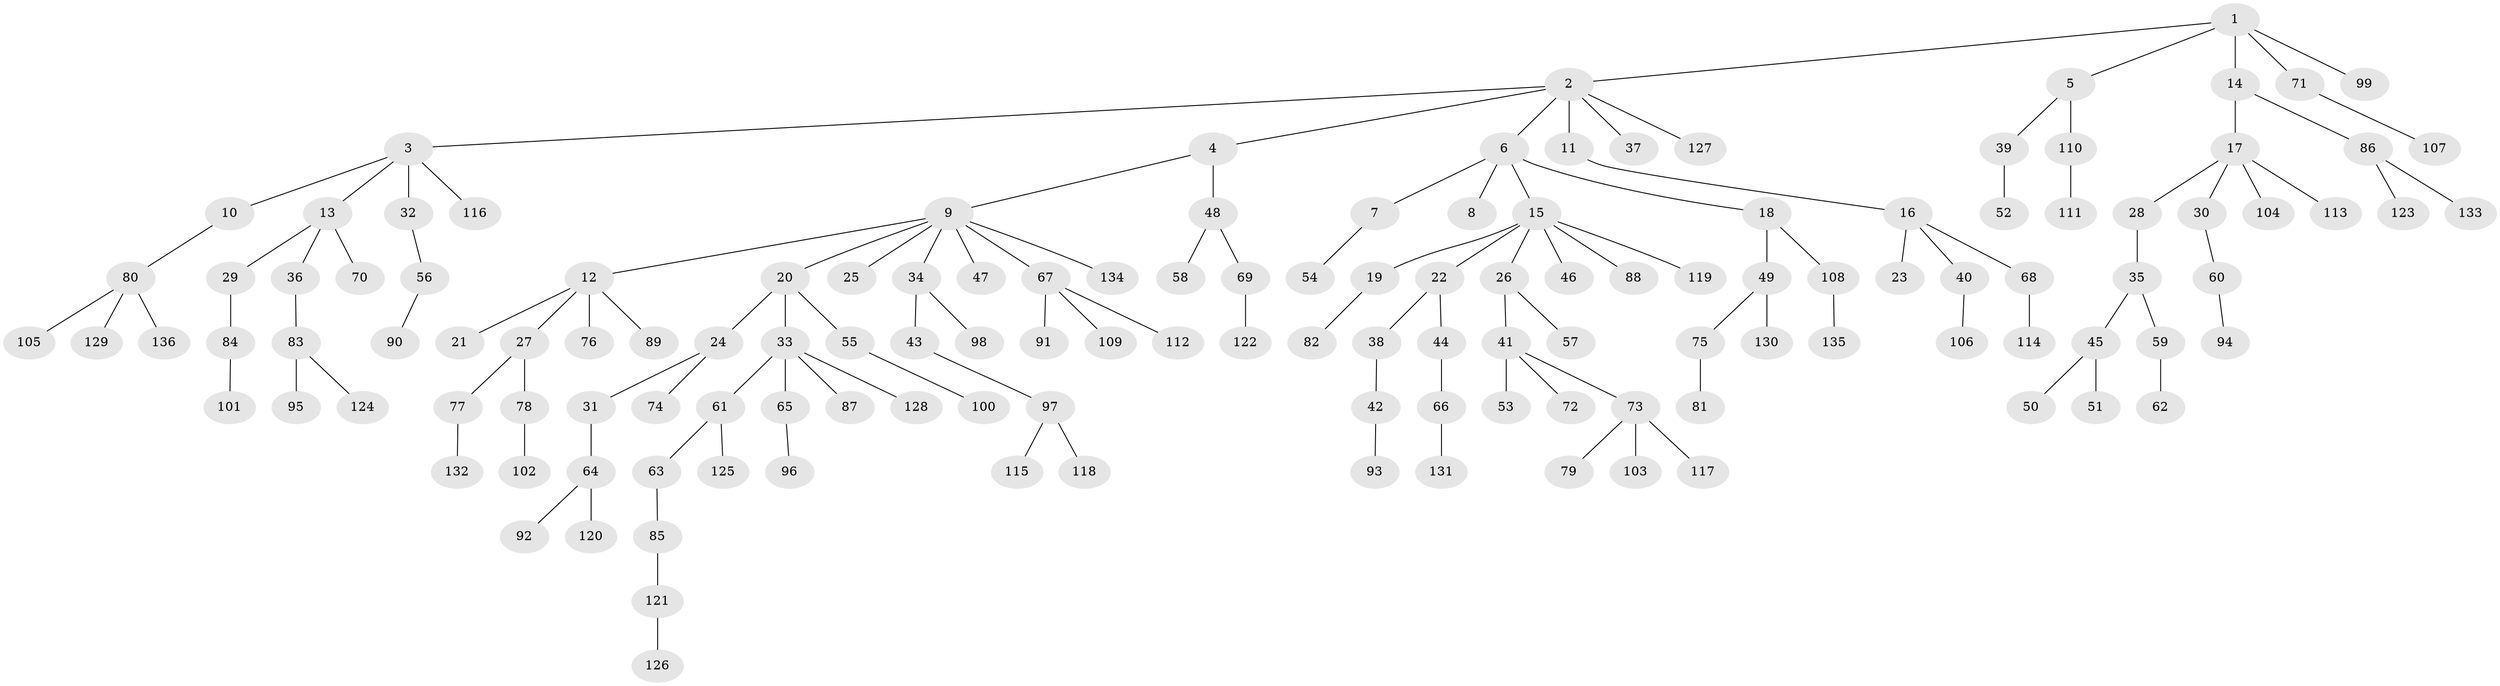 // Generated by graph-tools (version 1.1) at 2025/02/03/09/25 03:02:22]
// undirected, 136 vertices, 135 edges
graph export_dot {
graph [start="1"]
  node [color=gray90,style=filled];
  1;
  2;
  3;
  4;
  5;
  6;
  7;
  8;
  9;
  10;
  11;
  12;
  13;
  14;
  15;
  16;
  17;
  18;
  19;
  20;
  21;
  22;
  23;
  24;
  25;
  26;
  27;
  28;
  29;
  30;
  31;
  32;
  33;
  34;
  35;
  36;
  37;
  38;
  39;
  40;
  41;
  42;
  43;
  44;
  45;
  46;
  47;
  48;
  49;
  50;
  51;
  52;
  53;
  54;
  55;
  56;
  57;
  58;
  59;
  60;
  61;
  62;
  63;
  64;
  65;
  66;
  67;
  68;
  69;
  70;
  71;
  72;
  73;
  74;
  75;
  76;
  77;
  78;
  79;
  80;
  81;
  82;
  83;
  84;
  85;
  86;
  87;
  88;
  89;
  90;
  91;
  92;
  93;
  94;
  95;
  96;
  97;
  98;
  99;
  100;
  101;
  102;
  103;
  104;
  105;
  106;
  107;
  108;
  109;
  110;
  111;
  112;
  113;
  114;
  115;
  116;
  117;
  118;
  119;
  120;
  121;
  122;
  123;
  124;
  125;
  126;
  127;
  128;
  129;
  130;
  131;
  132;
  133;
  134;
  135;
  136;
  1 -- 2;
  1 -- 5;
  1 -- 14;
  1 -- 71;
  1 -- 99;
  2 -- 3;
  2 -- 4;
  2 -- 6;
  2 -- 11;
  2 -- 37;
  2 -- 127;
  3 -- 10;
  3 -- 13;
  3 -- 32;
  3 -- 116;
  4 -- 9;
  4 -- 48;
  5 -- 39;
  5 -- 110;
  6 -- 7;
  6 -- 8;
  6 -- 15;
  6 -- 18;
  7 -- 54;
  9 -- 12;
  9 -- 20;
  9 -- 25;
  9 -- 34;
  9 -- 47;
  9 -- 67;
  9 -- 134;
  10 -- 80;
  11 -- 16;
  12 -- 21;
  12 -- 27;
  12 -- 76;
  12 -- 89;
  13 -- 29;
  13 -- 36;
  13 -- 70;
  14 -- 17;
  14 -- 86;
  15 -- 19;
  15 -- 22;
  15 -- 26;
  15 -- 46;
  15 -- 88;
  15 -- 119;
  16 -- 23;
  16 -- 40;
  16 -- 68;
  17 -- 28;
  17 -- 30;
  17 -- 104;
  17 -- 113;
  18 -- 49;
  18 -- 108;
  19 -- 82;
  20 -- 24;
  20 -- 33;
  20 -- 55;
  22 -- 38;
  22 -- 44;
  24 -- 31;
  24 -- 74;
  26 -- 41;
  26 -- 57;
  27 -- 77;
  27 -- 78;
  28 -- 35;
  29 -- 84;
  30 -- 60;
  31 -- 64;
  32 -- 56;
  33 -- 61;
  33 -- 65;
  33 -- 87;
  33 -- 128;
  34 -- 43;
  34 -- 98;
  35 -- 45;
  35 -- 59;
  36 -- 83;
  38 -- 42;
  39 -- 52;
  40 -- 106;
  41 -- 53;
  41 -- 72;
  41 -- 73;
  42 -- 93;
  43 -- 97;
  44 -- 66;
  45 -- 50;
  45 -- 51;
  48 -- 58;
  48 -- 69;
  49 -- 75;
  49 -- 130;
  55 -- 100;
  56 -- 90;
  59 -- 62;
  60 -- 94;
  61 -- 63;
  61 -- 125;
  63 -- 85;
  64 -- 92;
  64 -- 120;
  65 -- 96;
  66 -- 131;
  67 -- 91;
  67 -- 109;
  67 -- 112;
  68 -- 114;
  69 -- 122;
  71 -- 107;
  73 -- 79;
  73 -- 103;
  73 -- 117;
  75 -- 81;
  77 -- 132;
  78 -- 102;
  80 -- 105;
  80 -- 129;
  80 -- 136;
  83 -- 95;
  83 -- 124;
  84 -- 101;
  85 -- 121;
  86 -- 123;
  86 -- 133;
  97 -- 115;
  97 -- 118;
  108 -- 135;
  110 -- 111;
  121 -- 126;
}
